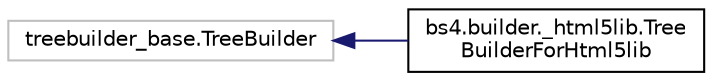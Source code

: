 digraph "Graphical Class Hierarchy"
{
 // LATEX_PDF_SIZE
  edge [fontname="Helvetica",fontsize="10",labelfontname="Helvetica",labelfontsize="10"];
  node [fontname="Helvetica",fontsize="10",shape=record];
  rankdir="LR";
  Node14169 [label="treebuilder_base.TreeBuilder",height=0.2,width=0.4,color="grey75", fillcolor="white", style="filled",tooltip=" "];
  Node14169 -> Node0 [dir="back",color="midnightblue",fontsize="10",style="solid",fontname="Helvetica"];
  Node0 [label="bs4.builder._html5lib.Tree\lBuilderForHtml5lib",height=0.2,width=0.4,color="black", fillcolor="white", style="filled",URL="$classbs4_1_1builder_1_1__html5lib_1_1TreeBuilderForHtml5lib.html",tooltip=" "];
}
